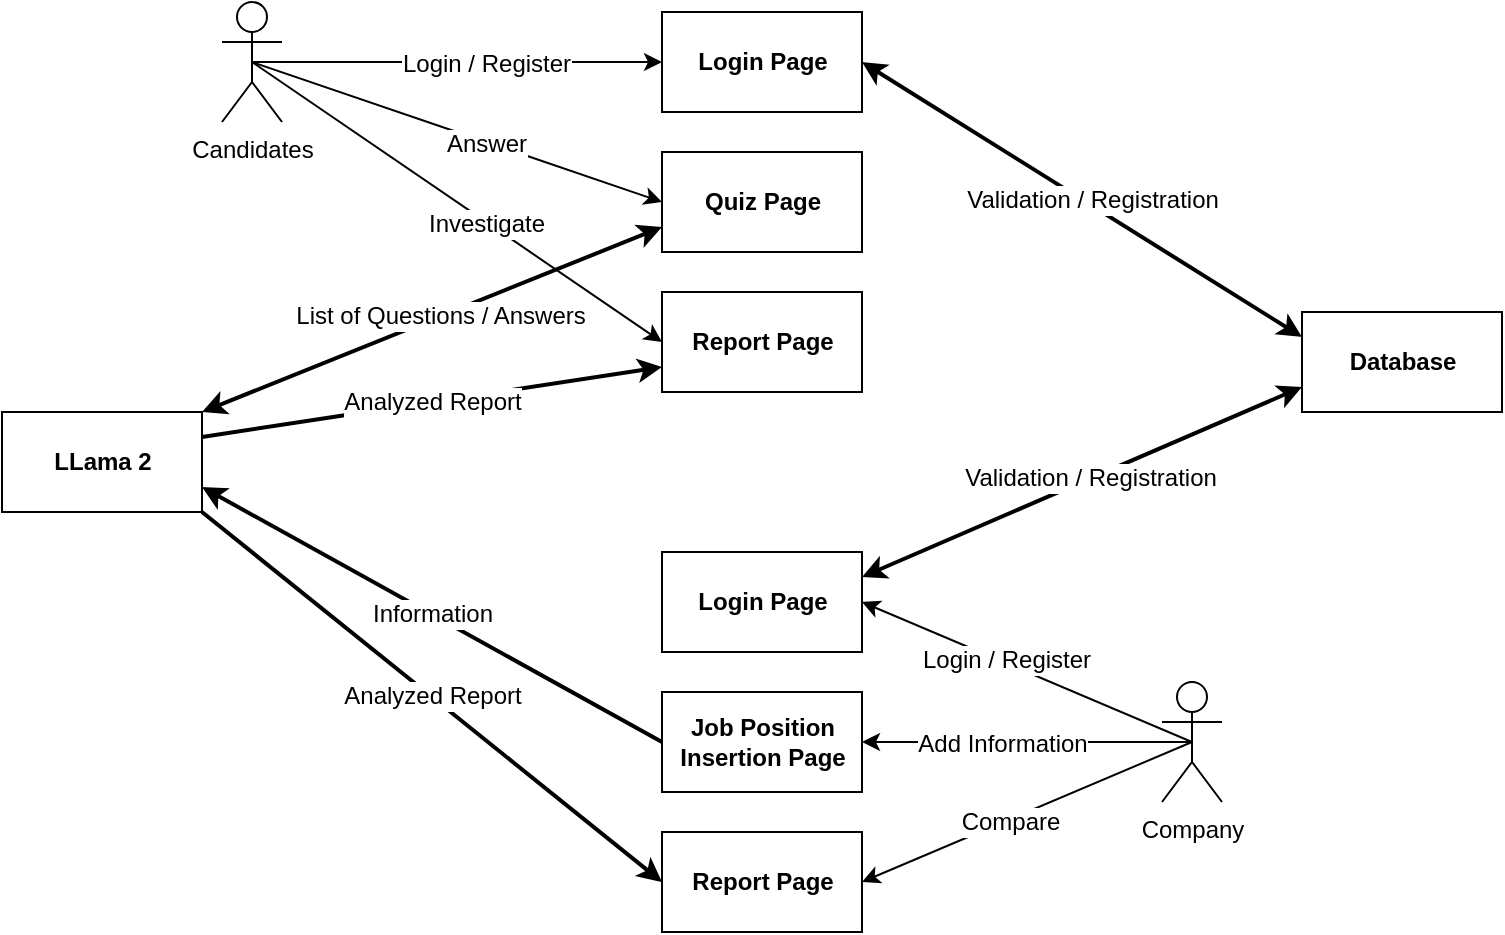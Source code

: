 <mxfile version="20.3.0" type="device"><diagram id="B8WSlEkjaAGL72c6Fw3R" name="Page-1"><mxGraphModel dx="1788" dy="768" grid="1" gridSize="10" guides="1" tooltips="1" connect="1" arrows="1" fold="1" page="1" pageScale="1" pageWidth="827" pageHeight="1169" math="0" shadow="0"><root><mxCell id="0"/><mxCell id="1" parent="0"/><mxCell id="iJ99KW9ndao9wE0awRCn-1" value="Login Page" style="html=1;dashed=0;whitespace=wrap;fontStyle=1;fontSize=12;" vertex="1" parent="1"><mxGeometry x="220" y="140" width="100" height="50" as="geometry"/></mxCell><mxCell id="iJ99KW9ndao9wE0awRCn-2" value="Quiz Page" style="html=1;dashed=0;whitespace=wrap;fontStyle=1;fontSize=12;" vertex="1" parent="1"><mxGeometry x="220" y="210" width="100" height="50" as="geometry"/></mxCell><mxCell id="iJ99KW9ndao9wE0awRCn-3" value="Report Page" style="html=1;dashed=0;whitespace=wrap;fontStyle=1;fontSize=12;" vertex="1" parent="1"><mxGeometry x="220" y="280" width="100" height="50" as="geometry"/></mxCell><mxCell id="iJ99KW9ndao9wE0awRCn-4" value="Job Position &lt;br style=&quot;font-size: 12px;&quot;&gt;Insertion Page" style="html=1;dashed=0;whitespace=wrap;fontStyle=1;fontSize=12;" vertex="1" parent="1"><mxGeometry x="220" y="480" width="100" height="50" as="geometry"/></mxCell><mxCell id="iJ99KW9ndao9wE0awRCn-6" value="Report Page" style="html=1;dashed=0;whitespace=wrap;fontStyle=1;fontSize=12;" vertex="1" parent="1"><mxGeometry x="220" y="550" width="100" height="50" as="geometry"/></mxCell><mxCell id="iJ99KW9ndao9wE0awRCn-9" value="Login Page" style="html=1;dashed=0;whitespace=wrap;fontStyle=1;fontSize=12;" vertex="1" parent="1"><mxGeometry x="220" y="410" width="100" height="50" as="geometry"/></mxCell><mxCell id="iJ99KW9ndao9wE0awRCn-10" value="LLama 2" style="html=1;dashed=0;whitespace=wrap;fontStyle=1;fontSize=12;" vertex="1" parent="1"><mxGeometry x="-110" y="340" width="100" height="50" as="geometry"/></mxCell><mxCell id="iJ99KW9ndao9wE0awRCn-12" value="Database" style="html=1;dashed=0;whitespace=wrap;fontStyle=1;fontSize=12;" vertex="1" parent="1"><mxGeometry x="540" y="290" width="100" height="50" as="geometry"/></mxCell><mxCell id="iJ99KW9ndao9wE0awRCn-13" value="" style="endArrow=classic;html=1;rounded=0;fontSize=12;fontStyle=0;strokeWidth=2;exitX=1;exitY=0.5;exitDx=0;exitDy=0;entryX=0;entryY=0.25;entryDx=0;entryDy=0;startArrow=classic;startFill=1;" edge="1" parent="1" source="iJ99KW9ndao9wE0awRCn-1" target="iJ99KW9ndao9wE0awRCn-12"><mxGeometry width="50" height="50" relative="1" as="geometry"><mxPoint x="340" y="370" as="sourcePoint"/><mxPoint x="430" y="320" as="targetPoint"/></mxGeometry></mxCell><mxCell id="iJ99KW9ndao9wE0awRCn-14" value="Validation / Registration" style="edgeLabel;html=1;align=center;verticalAlign=middle;resizable=0;points=[];fontSize=12;" vertex="1" connectable="0" parent="iJ99KW9ndao9wE0awRCn-13"><mxGeometry x="0.018" y="1" relative="1" as="geometry"><mxPoint x="2" as="offset"/></mxGeometry></mxCell><mxCell id="iJ99KW9ndao9wE0awRCn-15" value="" style="endArrow=classic;html=1;rounded=0;fontSize=12;fontStyle=0;strokeWidth=2;exitX=1;exitY=0.25;exitDx=0;exitDy=0;entryX=0;entryY=0.75;entryDx=0;entryDy=0;startArrow=classic;startFill=1;" edge="1" parent="1" source="iJ99KW9ndao9wE0awRCn-9" target="iJ99KW9ndao9wE0awRCn-12"><mxGeometry width="50" height="50" relative="1" as="geometry"><mxPoint x="330" y="175" as="sourcePoint"/><mxPoint x="510" y="300" as="targetPoint"/></mxGeometry></mxCell><mxCell id="iJ99KW9ndao9wE0awRCn-16" value="Validation / Registration" style="edgeLabel;html=1;align=center;verticalAlign=middle;resizable=0;points=[];fontSize=12;" vertex="1" connectable="0" parent="iJ99KW9ndao9wE0awRCn-15"><mxGeometry x="0.018" y="1" relative="1" as="geometry"><mxPoint x="2" as="offset"/></mxGeometry></mxCell><mxCell id="iJ99KW9ndao9wE0awRCn-17" value="" style="endArrow=classic;html=1;rounded=0;fontSize=12;fontStyle=0;strokeWidth=2;exitX=0;exitY=0.5;exitDx=0;exitDy=0;entryX=1;entryY=0.75;entryDx=0;entryDy=0;startArrow=none;startFill=0;" edge="1" parent="1" source="iJ99KW9ndao9wE0awRCn-4" target="iJ99KW9ndao9wE0awRCn-10"><mxGeometry width="50" height="50" relative="1" as="geometry"><mxPoint x="340.0" y="537.5" as="sourcePoint"/><mxPoint x="650" y="430.0" as="targetPoint"/></mxGeometry></mxCell><mxCell id="iJ99KW9ndao9wE0awRCn-18" value="Information" style="edgeLabel;html=1;align=center;verticalAlign=middle;resizable=0;points=[];fontSize=12;" vertex="1" connectable="0" parent="iJ99KW9ndao9wE0awRCn-17"><mxGeometry x="0.018" y="1" relative="1" as="geometry"><mxPoint x="2" as="offset"/></mxGeometry></mxCell><mxCell id="iJ99KW9ndao9wE0awRCn-19" value="" style="endArrow=classic;html=1;rounded=0;fontSize=12;fontStyle=0;strokeWidth=2;exitX=1;exitY=0;exitDx=0;exitDy=0;entryX=0;entryY=0.75;entryDx=0;entryDy=0;startArrow=classic;startFill=1;" edge="1" parent="1" source="iJ99KW9ndao9wE0awRCn-10" target="iJ99KW9ndao9wE0awRCn-2"><mxGeometry width="50" height="50" relative="1" as="geometry"><mxPoint x="330.0" y="515" as="sourcePoint"/><mxPoint x="640" y="427.5" as="targetPoint"/></mxGeometry></mxCell><mxCell id="iJ99KW9ndao9wE0awRCn-20" value="List of Questions / Answers" style="edgeLabel;html=1;align=center;verticalAlign=middle;resizable=0;points=[];fontSize=12;" vertex="1" connectable="0" parent="iJ99KW9ndao9wE0awRCn-19"><mxGeometry x="0.018" y="1" relative="1" as="geometry"><mxPoint x="2" as="offset"/></mxGeometry></mxCell><mxCell id="iJ99KW9ndao9wE0awRCn-23" value="Analyzed Report" style="endArrow=classic;html=1;rounded=0;fontSize=12;fontStyle=0;strokeWidth=2;exitX=1;exitY=0.25;exitDx=0;exitDy=0;entryX=0;entryY=0.75;entryDx=0;entryDy=0;startArrow=none;startFill=0;" edge="1" parent="1" source="iJ99KW9ndao9wE0awRCn-10" target="iJ99KW9ndao9wE0awRCn-3"><mxGeometry width="50" height="50" relative="1" as="geometry"><mxPoint y="350" as="sourcePoint"/><mxPoint x="230.0" y="245" as="targetPoint"/></mxGeometry></mxCell><mxCell id="iJ99KW9ndao9wE0awRCn-25" value="Analyzed Report" style="endArrow=classic;html=1;rounded=0;fontSize=12;fontStyle=0;strokeWidth=2;exitX=1;exitY=1;exitDx=0;exitDy=0;entryX=0;entryY=0.5;entryDx=0;entryDy=0;startArrow=none;startFill=0;" edge="1" parent="1" source="iJ99KW9ndao9wE0awRCn-10" target="iJ99KW9ndao9wE0awRCn-6"><mxGeometry width="50" height="50" relative="1" as="geometry"><mxPoint y="362.5" as="sourcePoint"/><mxPoint x="230.0" y="315" as="targetPoint"/></mxGeometry></mxCell><mxCell id="iJ99KW9ndao9wE0awRCn-26" value="Candidates" style="shape=umlActor;verticalLabelPosition=bottom;verticalAlign=top;html=1;fontSize=12;" vertex="1" parent="1"><mxGeometry y="135" width="30" height="60" as="geometry"/></mxCell><mxCell id="iJ99KW9ndao9wE0awRCn-30" value="Company" style="shape=umlActor;verticalLabelPosition=bottom;verticalAlign=top;html=1;fontSize=12;" vertex="1" parent="1"><mxGeometry x="470" y="475" width="30" height="60" as="geometry"/></mxCell><mxCell id="iJ99KW9ndao9wE0awRCn-31" value="" style="endArrow=none;html=1;rounded=0;fontSize=12;fontStyle=0;strokeWidth=1;exitX=1;exitY=0.5;exitDx=0;exitDy=0;entryX=0.5;entryY=0.5;entryDx=0;entryDy=0;startArrow=classic;startFill=1;entryPerimeter=0;endFill=0;" edge="1" parent="1" source="iJ99KW9ndao9wE0awRCn-9" target="iJ99KW9ndao9wE0awRCn-30"><mxGeometry width="50" height="50" relative="1" as="geometry"><mxPoint x="330" y="445" as="sourcePoint"/><mxPoint x="640" y="337.5" as="targetPoint"/></mxGeometry></mxCell><mxCell id="iJ99KW9ndao9wE0awRCn-36" value="Login / Register" style="edgeLabel;html=1;align=center;verticalAlign=middle;resizable=0;points=[];fontSize=12;" vertex="1" connectable="0" parent="iJ99KW9ndao9wE0awRCn-31"><mxGeometry x="-0.14" y="1" relative="1" as="geometry"><mxPoint as="offset"/></mxGeometry></mxCell><mxCell id="iJ99KW9ndao9wE0awRCn-33" value="" style="endArrow=none;html=1;rounded=0;fontSize=12;fontStyle=0;strokeWidth=1;exitX=1;exitY=0.5;exitDx=0;exitDy=0;entryX=0.5;entryY=0.5;entryDx=0;entryDy=0;startArrow=classic;startFill=1;entryPerimeter=0;endFill=0;" edge="1" parent="1" source="iJ99KW9ndao9wE0awRCn-4" target="iJ99KW9ndao9wE0awRCn-30"><mxGeometry width="50" height="50" relative="1" as="geometry"><mxPoint x="330" y="445" as="sourcePoint"/><mxPoint x="515" y="515" as="targetPoint"/></mxGeometry></mxCell><mxCell id="iJ99KW9ndao9wE0awRCn-37" value="Add Information" style="edgeLabel;html=1;align=center;verticalAlign=middle;resizable=0;points=[];fontSize=12;" vertex="1" connectable="0" parent="iJ99KW9ndao9wE0awRCn-33"><mxGeometry x="-0.158" y="-1" relative="1" as="geometry"><mxPoint as="offset"/></mxGeometry></mxCell><mxCell id="iJ99KW9ndao9wE0awRCn-34" value="" style="endArrow=none;html=1;rounded=0;fontSize=12;fontStyle=0;strokeWidth=1;exitX=1;exitY=0.5;exitDx=0;exitDy=0;entryX=0.5;entryY=0.5;entryDx=0;entryDy=0;startArrow=classic;startFill=1;entryPerimeter=0;endFill=0;" edge="1" parent="1" source="iJ99KW9ndao9wE0awRCn-6" target="iJ99KW9ndao9wE0awRCn-30"><mxGeometry width="50" height="50" relative="1" as="geometry"><mxPoint x="330" y="515" as="sourcePoint"/><mxPoint x="515" y="515" as="targetPoint"/></mxGeometry></mxCell><mxCell id="iJ99KW9ndao9wE0awRCn-38" value="Compare" style="edgeLabel;html=1;align=center;verticalAlign=middle;resizable=0;points=[];fontSize=12;" vertex="1" connectable="0" parent="iJ99KW9ndao9wE0awRCn-34"><mxGeometry x="-0.106" y="-1" relative="1" as="geometry"><mxPoint as="offset"/></mxGeometry></mxCell><mxCell id="iJ99KW9ndao9wE0awRCn-39" value="" style="endArrow=none;html=1;rounded=0;fontSize=12;fontStyle=0;strokeWidth=1;exitX=0;exitY=0.5;exitDx=0;exitDy=0;entryX=0.5;entryY=0.5;entryDx=0;entryDy=0;startArrow=classic;startFill=1;entryPerimeter=0;endFill=0;" edge="1" parent="1" source="iJ99KW9ndao9wE0awRCn-1" target="iJ99KW9ndao9wE0awRCn-26"><mxGeometry width="50" height="50" relative="1" as="geometry"><mxPoint x="40" y="50.0" as="sourcePoint"/><mxPoint x="205" y="120.0" as="targetPoint"/></mxGeometry></mxCell><mxCell id="iJ99KW9ndao9wE0awRCn-40" value="Login / Register" style="edgeLabel;html=1;align=center;verticalAlign=middle;resizable=0;points=[];fontSize=12;" vertex="1" connectable="0" parent="iJ99KW9ndao9wE0awRCn-39"><mxGeometry x="-0.14" y="1" relative="1" as="geometry"><mxPoint as="offset"/></mxGeometry></mxCell><mxCell id="iJ99KW9ndao9wE0awRCn-41" value="" style="endArrow=none;html=1;rounded=0;fontSize=12;fontStyle=0;strokeWidth=1;exitX=0;exitY=0.5;exitDx=0;exitDy=0;entryX=0.5;entryY=0.5;entryDx=0;entryDy=0;startArrow=classic;startFill=1;entryPerimeter=0;endFill=0;" edge="1" parent="1" source="iJ99KW9ndao9wE0awRCn-2" target="iJ99KW9ndao9wE0awRCn-26"><mxGeometry width="50" height="50" relative="1" as="geometry"><mxPoint x="230" y="175" as="sourcePoint"/><mxPoint x="75" y="175" as="targetPoint"/></mxGeometry></mxCell><mxCell id="iJ99KW9ndao9wE0awRCn-42" value="Answer" style="edgeLabel;html=1;align=center;verticalAlign=middle;resizable=0;points=[];fontSize=12;" vertex="1" connectable="0" parent="iJ99KW9ndao9wE0awRCn-41"><mxGeometry x="-0.14" y="1" relative="1" as="geometry"><mxPoint as="offset"/></mxGeometry></mxCell><mxCell id="iJ99KW9ndao9wE0awRCn-43" value="" style="endArrow=none;html=1;rounded=0;fontSize=12;fontStyle=0;strokeWidth=1;exitX=0;exitY=0.5;exitDx=0;exitDy=0;entryX=0.5;entryY=0.5;entryDx=0;entryDy=0;startArrow=classic;startFill=1;entryPerimeter=0;endFill=0;" edge="1" parent="1" source="iJ99KW9ndao9wE0awRCn-3" target="iJ99KW9ndao9wE0awRCn-26"><mxGeometry width="50" height="50" relative="1" as="geometry"><mxPoint x="230" y="245" as="sourcePoint"/><mxPoint x="75" y="175" as="targetPoint"/></mxGeometry></mxCell><mxCell id="iJ99KW9ndao9wE0awRCn-44" value="Investigate" style="edgeLabel;html=1;align=center;verticalAlign=middle;resizable=0;points=[];fontSize=12;" vertex="1" connectable="0" parent="iJ99KW9ndao9wE0awRCn-43"><mxGeometry x="-0.14" y="1" relative="1" as="geometry"><mxPoint as="offset"/></mxGeometry></mxCell></root></mxGraphModel></diagram></mxfile>